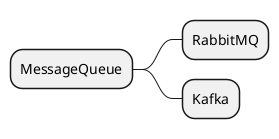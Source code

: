 @startmindmap
'https://plantuml.com/mindmap-diagram

* MessageQueue
** RabbitMQ
** Kafka

@endmindmap
